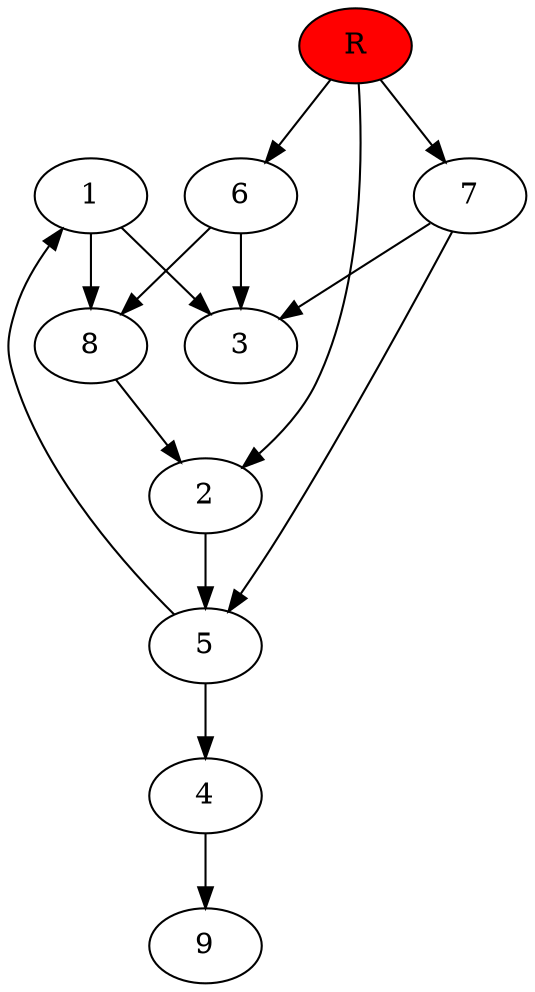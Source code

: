 digraph prb6491 {
	1
	2
	3
	4
	5
	6
	7
	8
	R [fillcolor="#ff0000" style=filled]
	1 -> 3
	1 -> 8
	2 -> 5
	4 -> 9
	5 -> 1
	5 -> 4
	6 -> 3
	6 -> 8
	7 -> 3
	7 -> 5
	8 -> 2
	R -> 2
	R -> 6
	R -> 7
}
